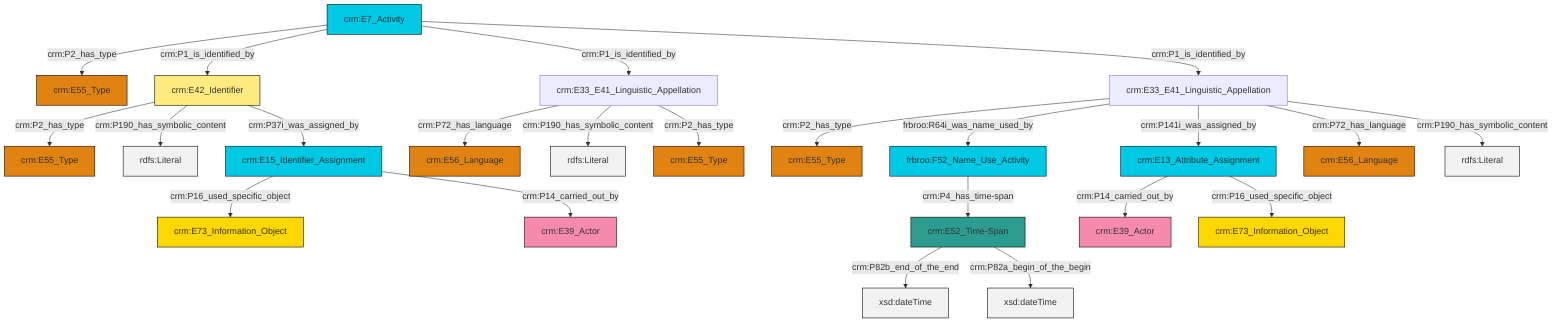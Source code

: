 graph TD
classDef Literal fill:#f2f2f2,stroke:#000000;
classDef CRM_Entity fill:#FFFFFF,stroke:#000000;
classDef Temporal_Entity fill:#00C9E6, stroke:#000000;
classDef Type fill:#E18312, stroke:#000000;
classDef Time-Span fill:#2C9C91, stroke:#000000;
classDef Appellation fill:#FFEB7F, stroke:#000000;
classDef Place fill:#008836, stroke:#000000;
classDef Persistent_Item fill:#B266B2, stroke:#000000;
classDef Conceptual_Object fill:#FFD700, stroke:#000000;
classDef Physical_Thing fill:#D2B48C, stroke:#000000;
classDef Actor fill:#f58aad, stroke:#000000;
classDef PC_Classes fill:#4ce600, stroke:#000000;
classDef Multi fill:#cccccc,stroke:#000000;

4["crm:E33_E41_Linguistic_Appellation"]:::Default -->|crm:P2_has_type| 6["crm:E55_Type"]:::Type
4["crm:E33_E41_Linguistic_Appellation"]:::Default -->|frbroo:R64i_was_name_used_by| 7["frbroo:F52_Name_Use_Activity"]:::Temporal_Entity
4["crm:E33_E41_Linguistic_Appellation"]:::Default -->|crm:P141i_was_assigned_by| 0["crm:E13_Attribute_Assignment"]:::Temporal_Entity
12["crm:E7_Activity"]:::Temporal_Entity -->|crm:P2_has_type| 2["crm:E55_Type"]:::Type
4["crm:E33_E41_Linguistic_Appellation"]:::Default -->|crm:P72_has_language| 16["crm:E56_Language"]:::Type
13["crm:E52_Time-Span"]:::Time-Span -->|crm:P82b_end_of_the_end| 22[xsd:dateTime]:::Literal
0["crm:E13_Attribute_Assignment"]:::Temporal_Entity -->|crm:P14_carried_out_by| 10["crm:E39_Actor"]:::Actor
7["frbroo:F52_Name_Use_Activity"]:::Temporal_Entity -->|crm:P4_has_time-span| 13["crm:E52_Time-Span"]:::Time-Span
12["crm:E7_Activity"]:::Temporal_Entity -->|crm:P1_is_identified_by| 25["crm:E42_Identifier"]:::Appellation
12["crm:E7_Activity"]:::Temporal_Entity -->|crm:P1_is_identified_by| 8["crm:E33_E41_Linguistic_Appellation"]:::Default
8["crm:E33_E41_Linguistic_Appellation"]:::Default -->|crm:P72_has_language| 18["crm:E56_Language"]:::Type
20["crm:E15_Identifier_Assignment"]:::Temporal_Entity -->|crm:P16_used_specific_object| 27["crm:E73_Information_Object"]:::Conceptual_Object
4["crm:E33_E41_Linguistic_Appellation"]:::Default -->|crm:P190_has_symbolic_content| 28[rdfs:Literal]:::Literal
8["crm:E33_E41_Linguistic_Appellation"]:::Default -->|crm:P190_has_symbolic_content| 29[rdfs:Literal]:::Literal
25["crm:E42_Identifier"]:::Appellation -->|crm:P2_has_type| 33["crm:E55_Type"]:::Type
12["crm:E7_Activity"]:::Temporal_Entity -->|crm:P1_is_identified_by| 4["crm:E33_E41_Linguistic_Appellation"]:::Default
25["crm:E42_Identifier"]:::Appellation -->|crm:P190_has_symbolic_content| 36[rdfs:Literal]:::Literal
13["crm:E52_Time-Span"]:::Time-Span -->|crm:P82a_begin_of_the_begin| 37[xsd:dateTime]:::Literal
8["crm:E33_E41_Linguistic_Appellation"]:::Default -->|crm:P2_has_type| 23["crm:E55_Type"]:::Type
20["crm:E15_Identifier_Assignment"]:::Temporal_Entity -->|crm:P14_carried_out_by| 40["crm:E39_Actor"]:::Actor
0["crm:E13_Attribute_Assignment"]:::Temporal_Entity -->|crm:P16_used_specific_object| 31["crm:E73_Information_Object"]:::Conceptual_Object
25["crm:E42_Identifier"]:::Appellation -->|crm:P37i_was_assigned_by| 20["crm:E15_Identifier_Assignment"]:::Temporal_Entity